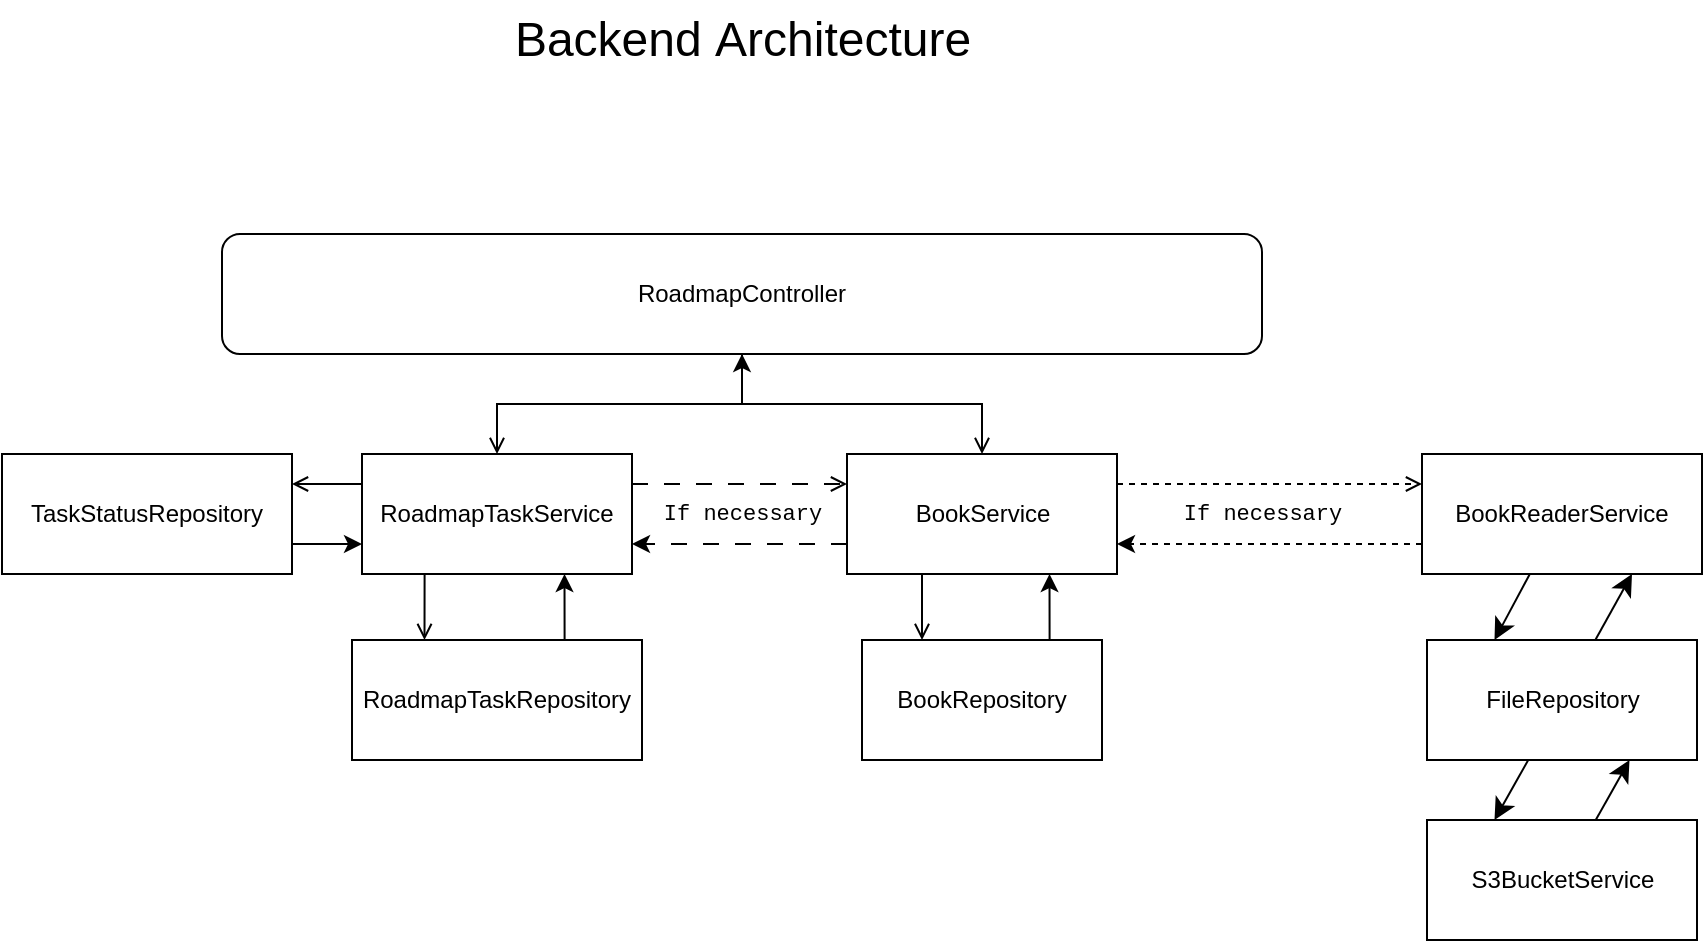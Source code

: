 <mxfile version="24.7.12" pages="2">
  <diagram name="Страница — 1" id="7qczHhH6JkZ31Ca4RmtT">
    <mxGraphModel dx="2086" dy="712" grid="1" gridSize="10" guides="1" tooltips="1" connect="1" arrows="1" fold="1" page="1" pageScale="1" pageWidth="827" pageHeight="1169" math="0" shadow="0">
      <root>
        <mxCell id="0" />
        <mxCell id="1" parent="0" />
        <mxCell id="SKn-gwGTb66ZYDygB59r-22" style="edgeStyle=orthogonalEdgeStyle;rounded=0;orthogonalLoop=1;jettySize=auto;html=1;endArrow=open;endFill=0;" parent="1" source="SKn-gwGTb66ZYDygB59r-1" target="SKn-gwGTb66ZYDygB59r-12" edge="1">
          <mxGeometry relative="1" as="geometry" />
        </mxCell>
        <mxCell id="SKn-gwGTb66ZYDygB59r-23" style="edgeStyle=orthogonalEdgeStyle;rounded=0;orthogonalLoop=1;jettySize=auto;html=1;startArrow=classic;startFill=1;endArrow=open;endFill=0;" parent="1" source="SKn-gwGTb66ZYDygB59r-1" target="SKn-gwGTb66ZYDygB59r-21" edge="1">
          <mxGeometry relative="1" as="geometry" />
        </mxCell>
        <mxCell id="SKn-gwGTb66ZYDygB59r-1" value="RoadmapController" style="rounded=1;whiteSpace=wrap;html=1;" parent="1" vertex="1">
          <mxGeometry x="-250" y="147" width="520" height="60" as="geometry" />
        </mxCell>
        <mxCell id="SKn-gwGTb66ZYDygB59r-2" value="&lt;font style=&quot;font-size: 24px;&quot;&gt;Backend&amp;nbsp;&lt;span style=&quot;background-color: initial;&quot;&gt;Architecture&lt;/span&gt;&lt;/font&gt;" style="text;html=1;align=center;verticalAlign=middle;resizable=0;points=[];autosize=1;strokeColor=none;fillColor=none;" parent="1" vertex="1">
          <mxGeometry x="-115" y="30" width="250" height="40" as="geometry" />
        </mxCell>
        <mxCell id="SKn-gwGTb66ZYDygB59r-28" style="edgeStyle=orthogonalEdgeStyle;rounded=0;orthogonalLoop=1;jettySize=auto;html=1;entryX=1;entryY=0.25;entryDx=0;entryDy=0;exitX=0;exitY=0.25;exitDx=0;exitDy=0;endArrow=open;endFill=0;" parent="1" source="SKn-gwGTb66ZYDygB59r-12" target="SKn-gwGTb66ZYDygB59r-27" edge="1">
          <mxGeometry relative="1" as="geometry" />
        </mxCell>
        <mxCell id="SKn-gwGTb66ZYDygB59r-29" style="edgeStyle=orthogonalEdgeStyle;rounded=0;orthogonalLoop=1;jettySize=auto;html=1;dashed=1;dashPattern=8 8;endArrow=open;endFill=0;exitX=1;exitY=0.25;exitDx=0;exitDy=0;entryX=0;entryY=0.25;entryDx=0;entryDy=0;" parent="1" source="SKn-gwGTb66ZYDygB59r-12" target="SKn-gwGTb66ZYDygB59r-21" edge="1">
          <mxGeometry relative="1" as="geometry" />
        </mxCell>
        <mxCell id="SKn-gwGTb66ZYDygB59r-41" value="If necessary" style="edgeLabel;html=1;align=center;verticalAlign=middle;resizable=0;points=[];fontStyle=0;fontFamily=Courier New;" parent="SKn-gwGTb66ZYDygB59r-29" vertex="1" connectable="0">
          <mxGeometry x="-0.103" y="2" relative="1" as="geometry">
            <mxPoint x="7" y="17" as="offset" />
          </mxGeometry>
        </mxCell>
        <mxCell id="SKn-gwGTb66ZYDygB59r-34" style="edgeStyle=orthogonalEdgeStyle;rounded=0;orthogonalLoop=1;jettySize=auto;html=1;entryX=0.25;entryY=0;entryDx=0;entryDy=0;exitX=0.25;exitY=1;exitDx=0;exitDy=0;endArrow=open;endFill=0;" parent="1" source="SKn-gwGTb66ZYDygB59r-12" target="SKn-gwGTb66ZYDygB59r-16" edge="1">
          <mxGeometry relative="1" as="geometry" />
        </mxCell>
        <mxCell id="SKn-gwGTb66ZYDygB59r-12" value="RoadmapTaskService" style="rounded=0;whiteSpace=wrap;html=1;" parent="1" vertex="1">
          <mxGeometry x="-180" y="257" width="135" height="60" as="geometry" />
        </mxCell>
        <mxCell id="SKn-gwGTb66ZYDygB59r-38" style="edgeStyle=orthogonalEdgeStyle;rounded=0;orthogonalLoop=1;jettySize=auto;html=1;entryX=1;entryY=0.75;entryDx=0;entryDy=0;exitX=0;exitY=0.75;exitDx=0;exitDy=0;dashed=1;" parent="1" source="SKn-gwGTb66ZYDygB59r-13" target="SKn-gwGTb66ZYDygB59r-21" edge="1">
          <mxGeometry relative="1" as="geometry" />
        </mxCell>
        <mxCell id="Wfcfq7gF8sq2IdlVkqxE-4" style="edgeStyle=none;curved=1;rounded=0;orthogonalLoop=1;jettySize=auto;html=1;entryX=0.25;entryY=0;entryDx=0;entryDy=0;fontSize=12;startSize=8;endSize=8;" edge="1" parent="1" source="SKn-gwGTb66ZYDygB59r-13" target="Wfcfq7gF8sq2IdlVkqxE-1">
          <mxGeometry relative="1" as="geometry" />
        </mxCell>
        <mxCell id="SKn-gwGTb66ZYDygB59r-13" value="BookReaderService" style="rounded=0;whiteSpace=wrap;html=1;" parent="1" vertex="1">
          <mxGeometry x="350" y="257" width="140" height="60" as="geometry" />
        </mxCell>
        <mxCell id="Wfcfq7gF8sq2IdlVkqxE-6" style="edgeStyle=none;curved=1;rounded=0;orthogonalLoop=1;jettySize=auto;html=1;entryX=0.75;entryY=1;entryDx=0;entryDy=0;fontSize=12;startSize=8;endSize=8;" edge="1" parent="1" source="SKn-gwGTb66ZYDygB59r-14" target="Wfcfq7gF8sq2IdlVkqxE-1">
          <mxGeometry relative="1" as="geometry" />
        </mxCell>
        <mxCell id="SKn-gwGTb66ZYDygB59r-14" value="S3BucketService" style="rounded=0;whiteSpace=wrap;html=1;" parent="1" vertex="1">
          <mxGeometry x="352.5" y="440" width="135" height="60" as="geometry" />
        </mxCell>
        <mxCell id="SKn-gwGTb66ZYDygB59r-35" style="edgeStyle=orthogonalEdgeStyle;rounded=0;orthogonalLoop=1;jettySize=auto;html=1;entryX=0.75;entryY=1;entryDx=0;entryDy=0;exitX=0.75;exitY=0;exitDx=0;exitDy=0;" parent="1" source="SKn-gwGTb66ZYDygB59r-16" target="SKn-gwGTb66ZYDygB59r-12" edge="1">
          <mxGeometry relative="1" as="geometry" />
        </mxCell>
        <mxCell id="SKn-gwGTb66ZYDygB59r-16" value="RoadmapTaskRepository" style="rounded=0;whiteSpace=wrap;html=1;" parent="1" vertex="1">
          <mxGeometry x="-185" y="350" width="145" height="60" as="geometry" />
        </mxCell>
        <mxCell id="SKn-gwGTb66ZYDygB59r-32" style="edgeStyle=orthogonalEdgeStyle;rounded=0;orthogonalLoop=1;jettySize=auto;html=1;entryX=0.75;entryY=1;entryDx=0;entryDy=0;exitX=0.75;exitY=0;exitDx=0;exitDy=0;" parent="1" source="SKn-gwGTb66ZYDygB59r-17" target="SKn-gwGTb66ZYDygB59r-21" edge="1">
          <mxGeometry relative="1" as="geometry" />
        </mxCell>
        <mxCell id="SKn-gwGTb66ZYDygB59r-17" value="BookRepository" style="rounded=0;whiteSpace=wrap;html=1;" parent="1" vertex="1">
          <mxGeometry x="70" y="350" width="120" height="60" as="geometry" />
        </mxCell>
        <mxCell id="SKn-gwGTb66ZYDygB59r-24" style="edgeStyle=orthogonalEdgeStyle;rounded=0;orthogonalLoop=1;jettySize=auto;html=1;entryX=0.25;entryY=0;entryDx=0;entryDy=0;exitX=0.25;exitY=1;exitDx=0;exitDy=0;endArrow=open;endFill=0;" parent="1" source="SKn-gwGTb66ZYDygB59r-21" target="SKn-gwGTb66ZYDygB59r-17" edge="1">
          <mxGeometry relative="1" as="geometry" />
        </mxCell>
        <mxCell id="SKn-gwGTb66ZYDygB59r-30" style="edgeStyle=orthogonalEdgeStyle;rounded=0;orthogonalLoop=1;jettySize=auto;html=1;entryX=1;entryY=0.75;entryDx=0;entryDy=0;exitX=0;exitY=0.75;exitDx=0;exitDy=0;dashed=1;dashPattern=8 8;" parent="1" source="SKn-gwGTb66ZYDygB59r-21" target="SKn-gwGTb66ZYDygB59r-12" edge="1">
          <mxGeometry relative="1" as="geometry" />
        </mxCell>
        <mxCell id="SKn-gwGTb66ZYDygB59r-37" style="edgeStyle=orthogonalEdgeStyle;rounded=0;orthogonalLoop=1;jettySize=auto;html=1;entryX=0;entryY=0.25;entryDx=0;entryDy=0;exitX=1;exitY=0.25;exitDx=0;exitDy=0;dashed=1;endArrow=open;endFill=0;" parent="1" source="SKn-gwGTb66ZYDygB59r-21" target="SKn-gwGTb66ZYDygB59r-13" edge="1">
          <mxGeometry relative="1" as="geometry" />
        </mxCell>
        <mxCell id="SKn-gwGTb66ZYDygB59r-40" value="If necessary" style="edgeLabel;html=1;align=center;verticalAlign=middle;resizable=0;points=[];fontFamily=Courier New;" parent="SKn-gwGTb66ZYDygB59r-37" vertex="1" connectable="0">
          <mxGeometry x="-0.344" y="3" relative="1" as="geometry">
            <mxPoint x="22" y="18" as="offset" />
          </mxGeometry>
        </mxCell>
        <mxCell id="SKn-gwGTb66ZYDygB59r-21" value="BookService" style="rounded=0;whiteSpace=wrap;html=1;" parent="1" vertex="1">
          <mxGeometry x="62.5" y="257" width="135" height="60" as="geometry" />
        </mxCell>
        <mxCell id="SKn-gwGTb66ZYDygB59r-36" style="edgeStyle=orthogonalEdgeStyle;rounded=0;orthogonalLoop=1;jettySize=auto;html=1;entryX=0;entryY=0.75;entryDx=0;entryDy=0;exitX=1;exitY=0.75;exitDx=0;exitDy=0;" parent="1" source="SKn-gwGTb66ZYDygB59r-27" target="SKn-gwGTb66ZYDygB59r-12" edge="1">
          <mxGeometry relative="1" as="geometry" />
        </mxCell>
        <mxCell id="SKn-gwGTb66ZYDygB59r-27" value="TaskStatusRepository" style="rounded=0;whiteSpace=wrap;html=1;" parent="1" vertex="1">
          <mxGeometry x="-360" y="257" width="145" height="60" as="geometry" />
        </mxCell>
        <mxCell id="Wfcfq7gF8sq2IdlVkqxE-3" style="edgeStyle=none;curved=1;rounded=0;orthogonalLoop=1;jettySize=auto;html=1;entryX=0.75;entryY=1;entryDx=0;entryDy=0;fontSize=12;startSize=8;endSize=8;" edge="1" parent="1" source="Wfcfq7gF8sq2IdlVkqxE-1" target="SKn-gwGTb66ZYDygB59r-13">
          <mxGeometry relative="1" as="geometry" />
        </mxCell>
        <mxCell id="Wfcfq7gF8sq2IdlVkqxE-5" style="edgeStyle=none;curved=1;rounded=0;orthogonalLoop=1;jettySize=auto;html=1;entryX=0.25;entryY=0;entryDx=0;entryDy=0;fontSize=12;startSize=8;endSize=8;" edge="1" parent="1" source="Wfcfq7gF8sq2IdlVkqxE-1" target="SKn-gwGTb66ZYDygB59r-14">
          <mxGeometry relative="1" as="geometry" />
        </mxCell>
        <mxCell id="Wfcfq7gF8sq2IdlVkqxE-1" value="FileRepository" style="rounded=0;whiteSpace=wrap;html=1;" vertex="1" parent="1">
          <mxGeometry x="352.5" y="350" width="135" height="60" as="geometry" />
        </mxCell>
      </root>
    </mxGraphModel>
  </diagram>
  <diagram id="F4hBrq6v-PZ3XA5gkhcl" name="Страница — 2">
    <mxGraphModel dx="1659" dy="1512" grid="0" gridSize="10" guides="1" tooltips="1" connect="1" arrows="1" fold="1" page="0" pageScale="1" pageWidth="827" pageHeight="1169" math="0" shadow="0">
      <root>
        <mxCell id="0" />
        <mxCell id="1" parent="0" />
        <mxCell id="G7MFKoxfr_CzWJim7teF-100" value="task_statuses" style="swimlane;fontStyle=0;childLayout=stackLayout;horizontal=1;startSize=26;horizontalStack=0;resizeParent=1;resizeParentMax=0;resizeLast=0;collapsible=1;marginBottom=0;align=center;fontSize=14;" vertex="1" parent="1">
          <mxGeometry x="268" y="-193" width="160" height="86" as="geometry" />
        </mxCell>
        <mxCell id="G7MFKoxfr_CzWJim7teF-101" value="id" style="text;strokeColor=none;fillColor=none;spacingLeft=4;spacingRight=4;overflow=hidden;rotatable=0;points=[[0,0.5],[1,0.5]];portConstraint=eastwest;fontSize=12;whiteSpace=wrap;html=1;" vertex="1" parent="G7MFKoxfr_CzWJim7teF-100">
          <mxGeometry y="26" width="160" height="30" as="geometry" />
        </mxCell>
        <mxCell id="G7MFKoxfr_CzWJim7teF-102" value="name" style="text;strokeColor=none;fillColor=none;spacingLeft=4;spacingRight=4;overflow=hidden;rotatable=0;points=[[0,0.5],[1,0.5]];portConstraint=eastwest;fontSize=12;whiteSpace=wrap;html=1;" vertex="1" parent="G7MFKoxfr_CzWJim7teF-100">
          <mxGeometry y="56" width="160" height="30" as="geometry" />
        </mxCell>
        <mxCell id="G7MFKoxfr_CzWJim7teF-104" value="roadmap_tasks" style="swimlane;fontStyle=0;childLayout=stackLayout;horizontal=1;startSize=26;horizontalStack=0;resizeParent=1;resizeParentMax=0;resizeLast=0;collapsible=1;marginBottom=0;align=center;fontSize=14;" vertex="1" parent="1">
          <mxGeometry x="36" y="-410" width="160" height="176" as="geometry" />
        </mxCell>
        <mxCell id="G7MFKoxfr_CzWJim7teF-105" value="id" style="text;strokeColor=none;fillColor=none;spacingLeft=4;spacingRight=4;overflow=hidden;rotatable=0;points=[[0,0.5],[1,0.5]];portConstraint=eastwest;fontSize=12;whiteSpace=wrap;html=1;" vertex="1" parent="G7MFKoxfr_CzWJim7teF-104">
          <mxGeometry y="26" width="160" height="30" as="geometry" />
        </mxCell>
        <mxCell id="G7MFKoxfr_CzWJim7teF-106" value="name" style="text;strokeColor=none;fillColor=none;spacingLeft=4;spacingRight=4;overflow=hidden;rotatable=0;points=[[0,0.5],[1,0.5]];portConstraint=eastwest;fontSize=12;whiteSpace=wrap;html=1;" vertex="1" parent="G7MFKoxfr_CzWJim7teF-104">
          <mxGeometry y="56" width="160" height="30" as="geometry" />
        </mxCell>
        <mxCell id="G7MFKoxfr_CzWJim7teF-107" value="description" style="text;strokeColor=none;fillColor=none;spacingLeft=4;spacingRight=4;overflow=hidden;rotatable=0;points=[[0,0.5],[1,0.5]];portConstraint=eastwest;fontSize=12;whiteSpace=wrap;html=1;" vertex="1" parent="G7MFKoxfr_CzWJim7teF-104">
          <mxGeometry y="86" width="160" height="30" as="geometry" />
        </mxCell>
        <mxCell id="G7MFKoxfr_CzWJim7teF-108" value="priority" style="text;strokeColor=none;fillColor=none;spacingLeft=4;spacingRight=4;overflow=hidden;rotatable=0;points=[[0,0.5],[1,0.5]];portConstraint=eastwest;fontSize=12;whiteSpace=wrap;html=1;" vertex="1" parent="G7MFKoxfr_CzWJim7teF-104">
          <mxGeometry y="116" width="160" height="30" as="geometry" />
        </mxCell>
        <mxCell id="G7MFKoxfr_CzWJim7teF-109" value="status" style="text;strokeColor=none;fillColor=none;spacingLeft=4;spacingRight=4;overflow=hidden;rotatable=0;points=[[0,0.5],[1,0.5]];portConstraint=eastwest;fontSize=12;whiteSpace=wrap;html=1;" vertex="1" parent="G7MFKoxfr_CzWJim7teF-104">
          <mxGeometry y="146" width="160" height="30" as="geometry" />
        </mxCell>
        <mxCell id="G7MFKoxfr_CzWJim7teF-110" value="" style="edgeStyle=entityRelationEdgeStyle;fontSize=12;html=1;endArrow=ERmandOne;startArrow=ERmandOne;rounded=0;startSize=8;endSize=8;curved=1;entryX=0;entryY=0.5;entryDx=0;entryDy=0;" edge="1" parent="1" source="G7MFKoxfr_CzWJim7teF-109" target="G7MFKoxfr_CzWJim7teF-101">
          <mxGeometry width="100" height="100" relative="1" as="geometry">
            <mxPoint x="107" y="31" as="sourcePoint" />
            <mxPoint x="207" y="-69" as="targetPoint" />
          </mxGeometry>
        </mxCell>
        <mxCell id="G7MFKoxfr_CzWJim7teF-112" value="books" style="swimlane;fontStyle=0;childLayout=stackLayout;horizontal=1;startSize=26;horizontalStack=0;resizeParent=1;resizeParentMax=0;resizeLast=0;collapsible=1;marginBottom=0;align=center;fontSize=14;" vertex="1" parent="1">
          <mxGeometry x="-253" y="-188" width="160" height="146" as="geometry" />
        </mxCell>
        <mxCell id="G7MFKoxfr_CzWJim7teF-113" value="PK | id" style="text;strokeColor=none;fillColor=none;spacingLeft=4;spacingRight=4;overflow=hidden;rotatable=0;points=[[0,0.5],[1,0.5]];portConstraint=eastwest;fontSize=12;whiteSpace=wrap;html=1;" vertex="1" parent="G7MFKoxfr_CzWJim7teF-112">
          <mxGeometry y="26" width="160" height="30" as="geometry" />
        </mxCell>
        <mxCell id="G7MFKoxfr_CzWJim7teF-114" value="name" style="text;strokeColor=none;fillColor=none;spacingLeft=4;spacingRight=4;overflow=hidden;rotatable=0;points=[[0,0.5],[1,0.5]];portConstraint=eastwest;fontSize=12;whiteSpace=wrap;html=1;" vertex="1" parent="G7MFKoxfr_CzWJim7teF-112">
          <mxGeometry y="56" width="160" height="30" as="geometry" />
        </mxCell>
        <mxCell id="G7MFKoxfr_CzWJim7teF-116" value="author" style="text;strokeColor=none;fillColor=none;spacingLeft=4;spacingRight=4;overflow=hidden;rotatable=0;points=[[0,0.5],[1,0.5]];portConstraint=eastwest;fontSize=12;whiteSpace=wrap;html=1;" vertex="1" parent="G7MFKoxfr_CzWJim7teF-112">
          <mxGeometry y="86" width="160" height="30" as="geometry" />
        </mxCell>
        <mxCell id="G7MFKoxfr_CzWJim7teF-117" value="FK | file_id" style="text;strokeColor=none;fillColor=none;spacingLeft=4;spacingRight=4;overflow=hidden;rotatable=0;points=[[0,0.5],[1,0.5]];portConstraint=eastwest;fontSize=12;whiteSpace=wrap;html=1;" vertex="1" parent="G7MFKoxfr_CzWJim7teF-112">
          <mxGeometry y="116" width="160" height="30" as="geometry" />
        </mxCell>
        <mxCell id="G7MFKoxfr_CzWJim7teF-119" value="files" style="swimlane;fontStyle=0;childLayout=stackLayout;horizontal=1;startSize=26;horizontalStack=0;resizeParent=1;resizeParentMax=0;resizeLast=0;collapsible=1;marginBottom=0;align=center;fontSize=14;" vertex="1" parent="1">
          <mxGeometry x="11" y="-27" width="160" height="86" as="geometry" />
        </mxCell>
        <mxCell id="G7MFKoxfr_CzWJim7teF-120" value="id" style="text;strokeColor=none;fillColor=none;spacingLeft=4;spacingRight=4;overflow=hidden;rotatable=0;points=[[0,0.5],[1,0.5]];portConstraint=eastwest;fontSize=12;whiteSpace=wrap;html=1;" vertex="1" parent="G7MFKoxfr_CzWJim7teF-119">
          <mxGeometry y="26" width="160" height="30" as="geometry" />
        </mxCell>
        <mxCell id="G7MFKoxfr_CzWJim7teF-121" value="path" style="text;strokeColor=none;fillColor=none;spacingLeft=4;spacingRight=4;overflow=hidden;rotatable=0;points=[[0,0.5],[1,0.5]];portConstraint=eastwest;fontSize=12;whiteSpace=wrap;html=1;" vertex="1" parent="G7MFKoxfr_CzWJim7teF-119">
          <mxGeometry y="56" width="160" height="30" as="geometry" />
        </mxCell>
        <mxCell id="G7MFKoxfr_CzWJim7teF-123" value="" style="edgeStyle=entityRelationEdgeStyle;fontSize=12;html=1;endArrow=ERoneToMany;startArrow=ERmandOne;rounded=0;startSize=8;endSize=8;curved=1;" edge="1" parent="1" source="G7MFKoxfr_CzWJim7teF-117" target="G7MFKoxfr_CzWJim7teF-120">
          <mxGeometry width="100" height="100" relative="1" as="geometry">
            <mxPoint x="107" y="-59" as="sourcePoint" />
            <mxPoint x="207" y="-159" as="targetPoint" />
          </mxGeometry>
        </mxCell>
      </root>
    </mxGraphModel>
  </diagram>
</mxfile>

